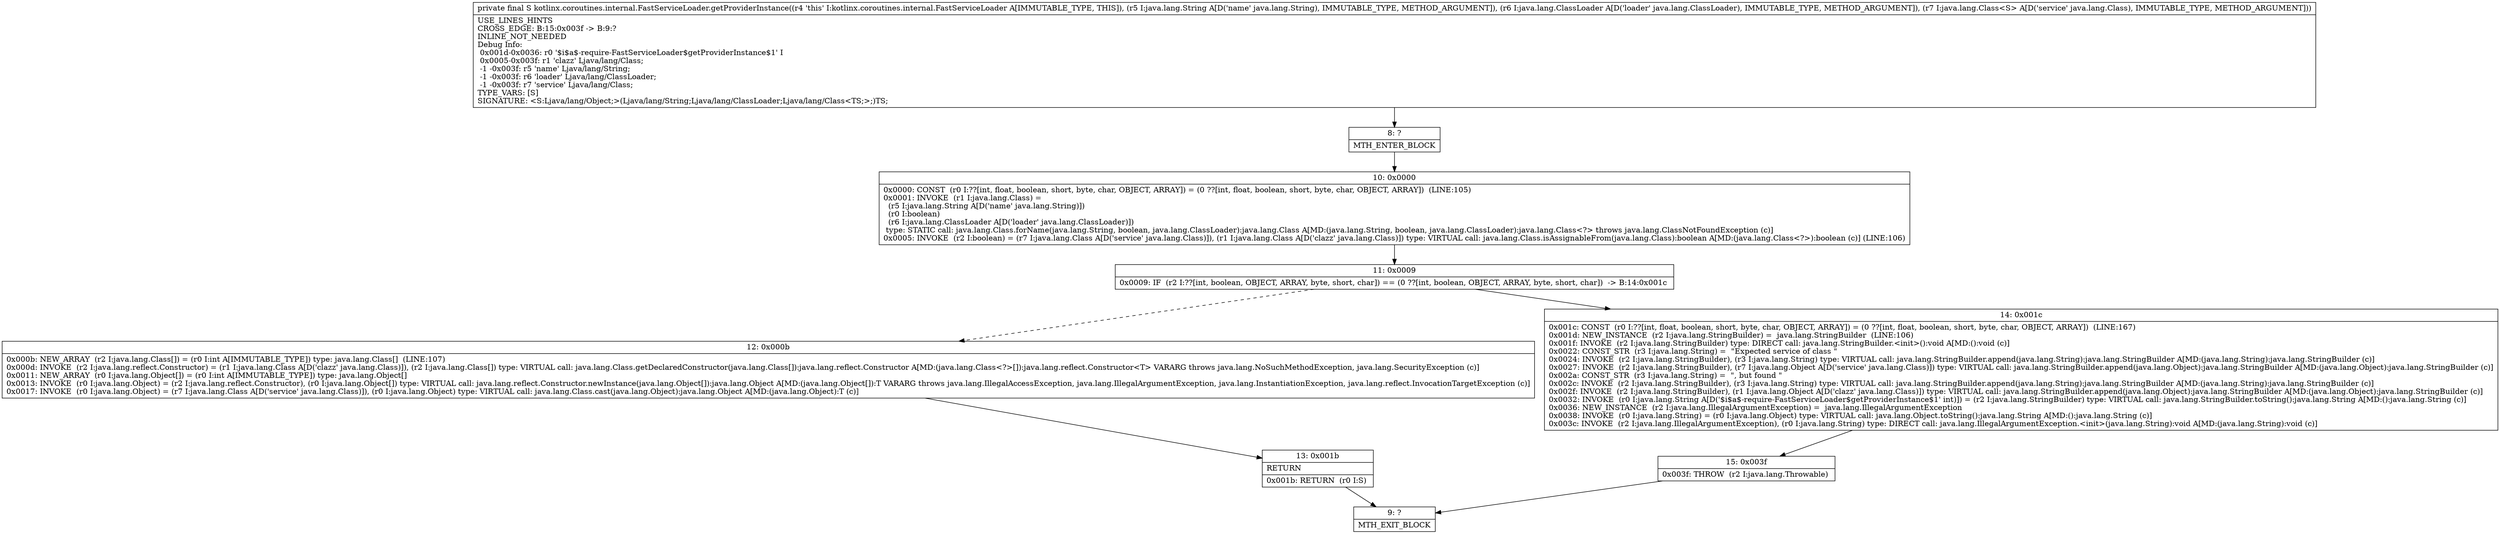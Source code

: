 digraph "CFG forkotlinx.coroutines.internal.FastServiceLoader.getProviderInstance(Ljava\/lang\/String;Ljava\/lang\/ClassLoader;Ljava\/lang\/Class;)Ljava\/lang\/Object;" {
Node_8 [shape=record,label="{8\:\ ?|MTH_ENTER_BLOCK\l}"];
Node_10 [shape=record,label="{10\:\ 0x0000|0x0000: CONST  (r0 I:??[int, float, boolean, short, byte, char, OBJECT, ARRAY]) = (0 ??[int, float, boolean, short, byte, char, OBJECT, ARRAY])  (LINE:105)\l0x0001: INVOKE  (r1 I:java.lang.Class) = \l  (r5 I:java.lang.String A[D('name' java.lang.String)])\l  (r0 I:boolean)\l  (r6 I:java.lang.ClassLoader A[D('loader' java.lang.ClassLoader)])\l type: STATIC call: java.lang.Class.forName(java.lang.String, boolean, java.lang.ClassLoader):java.lang.Class A[MD:(java.lang.String, boolean, java.lang.ClassLoader):java.lang.Class\<?\> throws java.lang.ClassNotFoundException (c)]\l0x0005: INVOKE  (r2 I:boolean) = (r7 I:java.lang.Class A[D('service' java.lang.Class)]), (r1 I:java.lang.Class A[D('clazz' java.lang.Class)]) type: VIRTUAL call: java.lang.Class.isAssignableFrom(java.lang.Class):boolean A[MD:(java.lang.Class\<?\>):boolean (c)] (LINE:106)\l}"];
Node_11 [shape=record,label="{11\:\ 0x0009|0x0009: IF  (r2 I:??[int, boolean, OBJECT, ARRAY, byte, short, char]) == (0 ??[int, boolean, OBJECT, ARRAY, byte, short, char])  \-\> B:14:0x001c \l}"];
Node_12 [shape=record,label="{12\:\ 0x000b|0x000b: NEW_ARRAY  (r2 I:java.lang.Class[]) = (r0 I:int A[IMMUTABLE_TYPE]) type: java.lang.Class[]  (LINE:107)\l0x000d: INVOKE  (r2 I:java.lang.reflect.Constructor) = (r1 I:java.lang.Class A[D('clazz' java.lang.Class)]), (r2 I:java.lang.Class[]) type: VIRTUAL call: java.lang.Class.getDeclaredConstructor(java.lang.Class[]):java.lang.reflect.Constructor A[MD:(java.lang.Class\<?\>[]):java.lang.reflect.Constructor\<T\> VARARG throws java.lang.NoSuchMethodException, java.lang.SecurityException (c)]\l0x0011: NEW_ARRAY  (r0 I:java.lang.Object[]) = (r0 I:int A[IMMUTABLE_TYPE]) type: java.lang.Object[] \l0x0013: INVOKE  (r0 I:java.lang.Object) = (r2 I:java.lang.reflect.Constructor), (r0 I:java.lang.Object[]) type: VIRTUAL call: java.lang.reflect.Constructor.newInstance(java.lang.Object[]):java.lang.Object A[MD:(java.lang.Object[]):T VARARG throws java.lang.IllegalAccessException, java.lang.IllegalArgumentException, java.lang.InstantiationException, java.lang.reflect.InvocationTargetException (c)]\l0x0017: INVOKE  (r0 I:java.lang.Object) = (r7 I:java.lang.Class A[D('service' java.lang.Class)]), (r0 I:java.lang.Object) type: VIRTUAL call: java.lang.Class.cast(java.lang.Object):java.lang.Object A[MD:(java.lang.Object):T (c)]\l}"];
Node_13 [shape=record,label="{13\:\ 0x001b|RETURN\l|0x001b: RETURN  (r0 I:S) \l}"];
Node_9 [shape=record,label="{9\:\ ?|MTH_EXIT_BLOCK\l}"];
Node_14 [shape=record,label="{14\:\ 0x001c|0x001c: CONST  (r0 I:??[int, float, boolean, short, byte, char, OBJECT, ARRAY]) = (0 ??[int, float, boolean, short, byte, char, OBJECT, ARRAY])  (LINE:167)\l0x001d: NEW_INSTANCE  (r2 I:java.lang.StringBuilder) =  java.lang.StringBuilder  (LINE:106)\l0x001f: INVOKE  (r2 I:java.lang.StringBuilder) type: DIRECT call: java.lang.StringBuilder.\<init\>():void A[MD:():void (c)]\l0x0022: CONST_STR  (r3 I:java.lang.String) =  \"Expected service of class \" \l0x0024: INVOKE  (r2 I:java.lang.StringBuilder), (r3 I:java.lang.String) type: VIRTUAL call: java.lang.StringBuilder.append(java.lang.String):java.lang.StringBuilder A[MD:(java.lang.String):java.lang.StringBuilder (c)]\l0x0027: INVOKE  (r2 I:java.lang.StringBuilder), (r7 I:java.lang.Object A[D('service' java.lang.Class)]) type: VIRTUAL call: java.lang.StringBuilder.append(java.lang.Object):java.lang.StringBuilder A[MD:(java.lang.Object):java.lang.StringBuilder (c)]\l0x002a: CONST_STR  (r3 I:java.lang.String) =  \", but found \" \l0x002c: INVOKE  (r2 I:java.lang.StringBuilder), (r3 I:java.lang.String) type: VIRTUAL call: java.lang.StringBuilder.append(java.lang.String):java.lang.StringBuilder A[MD:(java.lang.String):java.lang.StringBuilder (c)]\l0x002f: INVOKE  (r2 I:java.lang.StringBuilder), (r1 I:java.lang.Object A[D('clazz' java.lang.Class)]) type: VIRTUAL call: java.lang.StringBuilder.append(java.lang.Object):java.lang.StringBuilder A[MD:(java.lang.Object):java.lang.StringBuilder (c)]\l0x0032: INVOKE  (r0 I:java.lang.String A[D('$i$a$\-require\-FastServiceLoader$getProviderInstance$1' int)]) = (r2 I:java.lang.StringBuilder) type: VIRTUAL call: java.lang.StringBuilder.toString():java.lang.String A[MD:():java.lang.String (c)]\l0x0036: NEW_INSTANCE  (r2 I:java.lang.IllegalArgumentException) =  java.lang.IllegalArgumentException \l0x0038: INVOKE  (r0 I:java.lang.String) = (r0 I:java.lang.Object) type: VIRTUAL call: java.lang.Object.toString():java.lang.String A[MD:():java.lang.String (c)]\l0x003c: INVOKE  (r2 I:java.lang.IllegalArgumentException), (r0 I:java.lang.String) type: DIRECT call: java.lang.IllegalArgumentException.\<init\>(java.lang.String):void A[MD:(java.lang.String):void (c)]\l}"];
Node_15 [shape=record,label="{15\:\ 0x003f|0x003f: THROW  (r2 I:java.lang.Throwable) \l}"];
MethodNode[shape=record,label="{private final S kotlinx.coroutines.internal.FastServiceLoader.getProviderInstance((r4 'this' I:kotlinx.coroutines.internal.FastServiceLoader A[IMMUTABLE_TYPE, THIS]), (r5 I:java.lang.String A[D('name' java.lang.String), IMMUTABLE_TYPE, METHOD_ARGUMENT]), (r6 I:java.lang.ClassLoader A[D('loader' java.lang.ClassLoader), IMMUTABLE_TYPE, METHOD_ARGUMENT]), (r7 I:java.lang.Class\<S\> A[D('service' java.lang.Class), IMMUTABLE_TYPE, METHOD_ARGUMENT]))  | USE_LINES_HINTS\lCROSS_EDGE: B:15:0x003f \-\> B:9:?\lINLINE_NOT_NEEDED\lDebug Info:\l  0x001d\-0x0036: r0 '$i$a$\-require\-FastServiceLoader$getProviderInstance$1' I\l  0x0005\-0x003f: r1 'clazz' Ljava\/lang\/Class;\l  \-1 \-0x003f: r5 'name' Ljava\/lang\/String;\l  \-1 \-0x003f: r6 'loader' Ljava\/lang\/ClassLoader;\l  \-1 \-0x003f: r7 'service' Ljava\/lang\/Class;\lTYPE_VARS: [S]\lSIGNATURE: \<S:Ljava\/lang\/Object;\>(Ljava\/lang\/String;Ljava\/lang\/ClassLoader;Ljava\/lang\/Class\<TS;\>;)TS;\l}"];
MethodNode -> Node_8;Node_8 -> Node_10;
Node_10 -> Node_11;
Node_11 -> Node_12[style=dashed];
Node_11 -> Node_14;
Node_12 -> Node_13;
Node_13 -> Node_9;
Node_14 -> Node_15;
Node_15 -> Node_9;
}

